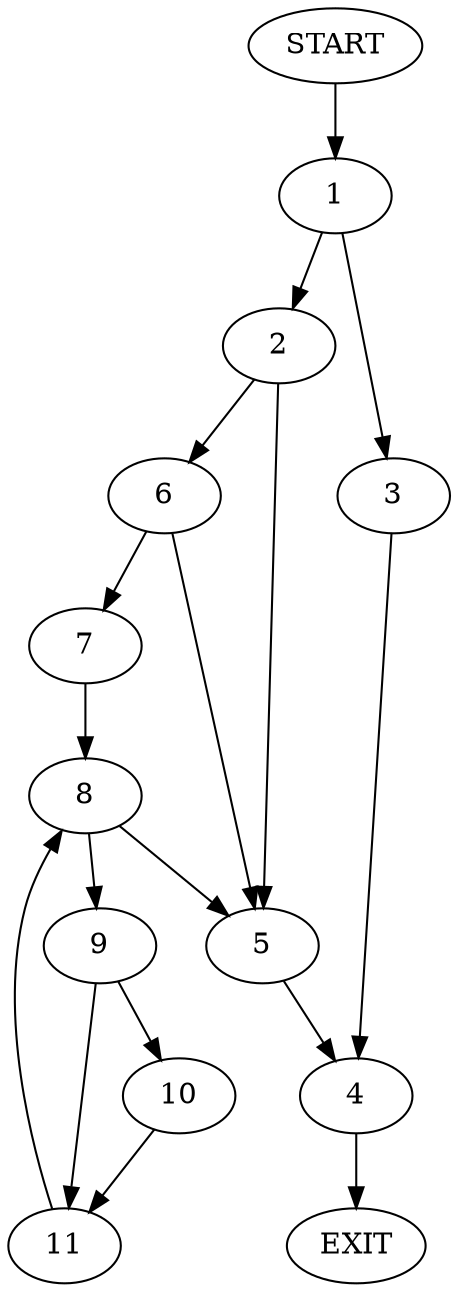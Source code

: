 digraph {
0 [label="START"]
12 [label="EXIT"]
0 -> 1
1 -> 2
1 -> 3
3 -> 4
2 -> 5
2 -> 6
6 -> 7
6 -> 5
5 -> 4
7 -> 8
8 -> 5
8 -> 9
9 -> 10
9 -> 11
10 -> 11
11 -> 8
4 -> 12
}
